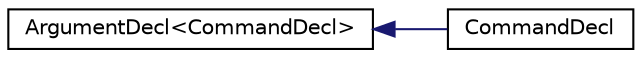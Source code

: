 digraph "Graphical Class Hierarchy"
{
  edge [fontname="Helvetica",fontsize="10",labelfontname="Helvetica",labelfontsize="10"];
  node [fontname="Helvetica",fontsize="10",shape=record];
  rankdir="LR";
  Node0 [label="ArgumentDecl\<CommandDecl\>",height=0.2,width=0.4,color="black", fillcolor="white", style="filled",URL="$structaworx_1_1lib_1_1cli_1_1ArgumentDecl.html"];
  Node0 -> Node1 [dir="back",color="midnightblue",fontsize="10",style="solid",fontname="Helvetica"];
  Node1 [label="CommandDecl",height=0.2,width=0.4,color="black", fillcolor="white", style="filled",URL="$structaworx_1_1lib_1_1cli_1_1CommandDecl.html"];
}

